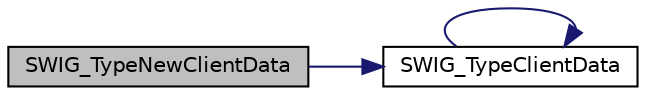 digraph "SWIG_TypeNewClientData"
{
 // LATEX_PDF_SIZE
  edge [fontname="Helvetica",fontsize="10",labelfontname="Helvetica",labelfontsize="10"];
  node [fontname="Helvetica",fontsize="10",shape=record];
  rankdir="LR";
  Node1 [label="SWIG_TypeNewClientData",height=0.2,width=0.4,color="black", fillcolor="grey75", style="filled", fontcolor="black",tooltip=" "];
  Node1 -> Node2 [color="midnightblue",fontsize="10",style="solid",fontname="Helvetica"];
  Node2 [label="SWIG_TypeClientData",height=0.2,width=0.4,color="black", fillcolor="white", style="filled",URL="$de/d48/swig__runtime_8h.html#a4b0a40223812f7d43bc2f0c2342fe2f7",tooltip=" "];
  Node2 -> Node2 [color="midnightblue",fontsize="10",style="solid",fontname="Helvetica"];
}
